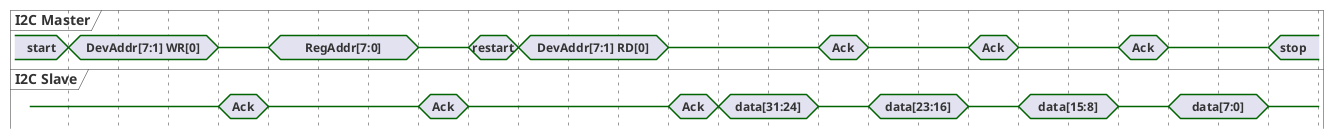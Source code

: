 @startuml

hide time-axis

concise "I2C Master" as Master
concise "I2C Slave" as Slave


Slave is {-}
Master is "start"
@1
Master is "DevAddr[7:1] WR[0]"
Slave is {-}
@4
Master is {-}
Slave is Ack

@5
Slave is {-}
Master is "RegAddr[7:0]"

@8
Master is {-}
Slave is Ack
@9
Master is "restart"
Slave is {-}
@10
Master is "DevAddr[7:1] RD[0]"
Slave is {-}
@13
Master is {-}
Slave is Ack
@14
Slave is "data[31:24]"
@16
Slave is {-}
Master is Ack
@17
Slave is "data[23:16]"
Master is {-}
@19
Slave is {-}
Master is Ack
@20
Slave is "data[15:8]"
Master is {-}
@22
Master is Ack
Slave is {-}
@23
Master is {-}
Slave is "data[7:0]"
@25
Slave is {-}
Master is "stop"





@enduml
